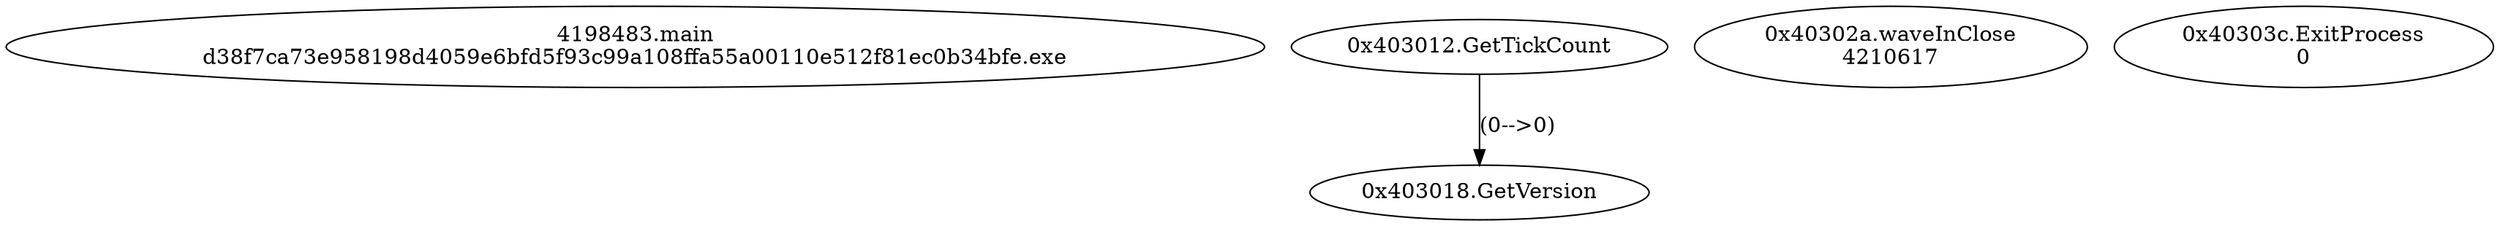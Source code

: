 // Global SCDG with merge call
digraph {
	0 [label="4198483.main
d38f7ca73e958198d4059e6bfd5f93c99a108ffa55a00110e512f81ec0b34bfe.exe"]
	1 [label="0x403012.GetTickCount
"]
	2 [label="0x403018.GetVersion
"]
	1 -> 2 [label="(0-->0)"]
	3 [label="0x40302a.waveInClose
4210617"]
	4 [label="0x40303c.ExitProcess
0"]
}
